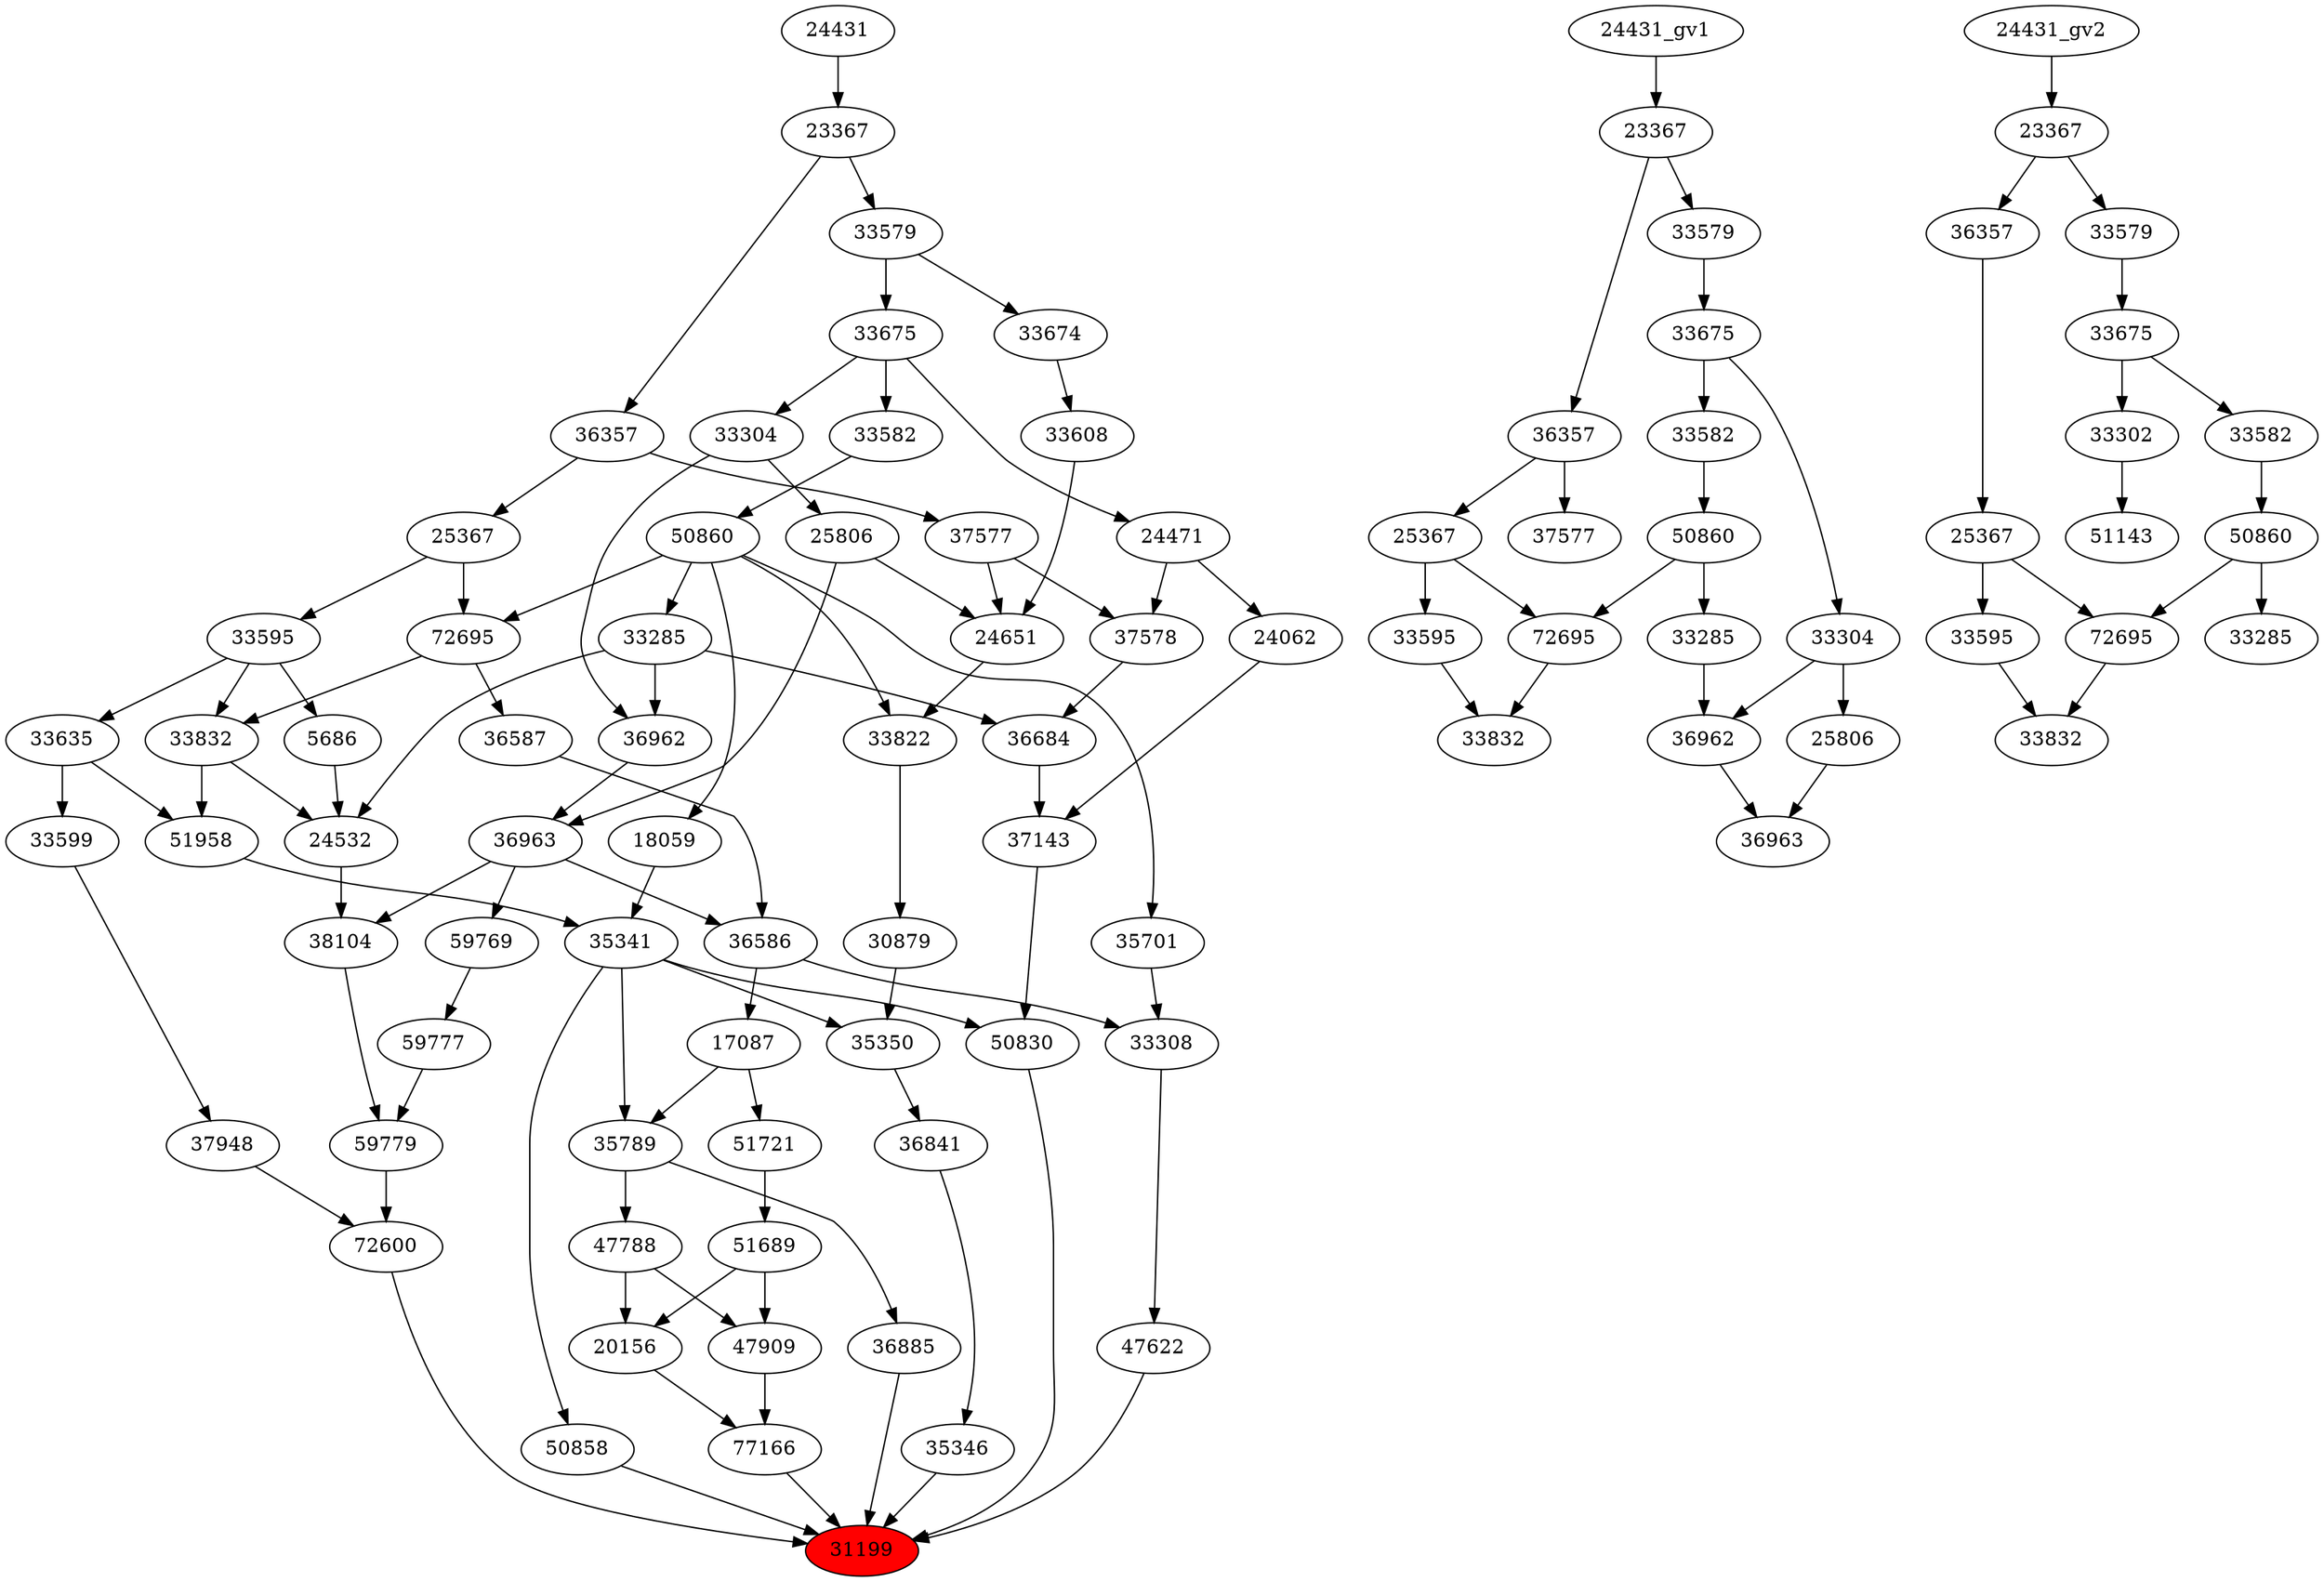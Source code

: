 strict digraph root {
	node [label="\N"];
	{
		node [fillcolor="",
			label="\N",
			style=""
		];
		31199		 [fillcolor=red,
			label=31199,
			style=filled];
		50858		 [label=50858];
		50858 -> 31199;
		35346		 [label=35346];
		35346 -> 31199;
		50830		 [label=50830];
		50830 -> 31199;
		36885		 [label=36885];
		36885 -> 31199;
		47622		 [label=47622];
		47622 -> 31199;
		72600		 [label=72600];
		72600 -> 31199;
		77166		 [label=77166];
		77166 -> 31199;
		35341		 [label=35341];
		35341 -> 50858;
		35341 -> 50830;
		35789		 [label=35789];
		35341 -> 35789;
		35350		 [label=35350];
		35341 -> 35350;
		36841		 [label=36841];
		36841 -> 35346;
		37143		 [label=37143];
		37143 -> 50830;
		35789 -> 36885;
		47788		 [label=47788];
		35789 -> 47788;
		33308		 [label=33308];
		33308 -> 47622;
		59779		 [label=59779];
		59779 -> 72600;
		37948		 [label=37948];
		37948 -> 72600;
		20156		 [label=20156];
		20156 -> 77166;
		47909		 [label=47909];
		47909 -> 77166;
		51958		 [label=51958];
		51958 -> 35341;
		18059		 [label=18059];
		18059 -> 35341;
		35350 -> 36841;
		36684		 [label=36684];
		36684 -> 37143;
		24062		 [label=24062];
		24062 -> 37143;
		17087		 [label=17087];
		17087 -> 35789;
		51721		 [label=51721];
		17087 -> 51721;
		36586		 [label=36586];
		36586 -> 33308;
		36586 -> 17087;
		35701		 [label=35701];
		35701 -> 33308;
		59777		 [label=59777];
		59777 -> 59779;
		38104		 [label=38104];
		38104 -> 59779;
		33599		 [label=33599];
		33599 -> 37948;
		47788 -> 20156;
		47788 -> 47909;
		51689		 [label=51689];
		51689 -> 20156;
		51689 -> 47909;
		33832		 [label=33832];
		33832 -> 51958;
		24532		 [label=24532];
		33832 -> 24532;
		33635		 [label=33635];
		33635 -> 51958;
		33635 -> 33599;
		50860		 [label=50860];
		50860 -> 18059;
		50860 -> 35701;
		33285		 [label=33285];
		50860 -> 33285;
		72695		 [label=72695];
		50860 -> 72695;
		33822		 [label=33822];
		50860 -> 33822;
		30879		 [label=30879];
		30879 -> 35350;
		33285 -> 36684;
		33285 -> 24532;
		36962		 [label=36962];
		33285 -> 36962;
		37578		 [label=37578];
		37578 -> 36684;
		24471		 [label=24471];
		24471 -> 24062;
		24471 -> 37578;
		36587		 [label=36587];
		36587 -> 36586;
		36963		 [label=36963];
		36963 -> 36586;
		36963 -> 38104;
		59769		 [label=59769];
		36963 -> 59769;
		59769 -> 59777;
		24532 -> 38104;
		51721 -> 51689;
		72695 -> 33832;
		72695 -> 36587;
		33595		 [label=33595];
		33595 -> 33832;
		33595 -> 33635;
		5686		 [label=5686];
		33595 -> 5686;
		33582		 [label=33582];
		33582 -> 50860;
		33822 -> 30879;
		37577		 [label=37577];
		37577 -> 37578;
		24651		 [label=24651];
		37577 -> 24651;
		33675		 [label=33675];
		33675 -> 24471;
		33675 -> 33582;
		33304		 [label=33304];
		33675 -> 33304;
		36962 -> 36963;
		25806		 [label=25806];
		25806 -> 36963;
		25806 -> 24651;
		5686 -> 24532;
		25367		 [label=25367];
		25367 -> 72695;
		25367 -> 33595;
		24651 -> 33822;
		36357		 [label=36357];
		36357 -> 37577;
		36357 -> 25367;
		33579		 [label=33579];
		33579 -> 33675;
		33674		 [label=33674];
		33579 -> 33674;
		33304 -> 36962;
		33304 -> 25806;
		33608		 [label=33608];
		33608 -> 24651;
		23367		 [label=23367];
		23367 -> 36357;
		23367 -> 33579;
		33674 -> 33608;
		24431		 [label=24431];
		24431 -> 23367;
	}
	{
		node [label="\N"];
		"33832_gv1"		 [label=33832];
		"72695_gv1"		 [label=72695];
		"72695_gv1" -> "33832_gv1";
		"33595_gv1"		 [label=33595];
		"33595_gv1" -> "33832_gv1";
		"50860_gv1"		 [label=50860];
		"50860_gv1" -> "72695_gv1";
		"33285_gv1"		 [label=33285];
		"50860_gv1" -> "33285_gv1";
		"33582_gv1"		 [label=33582];
		"33582_gv1" -> "50860_gv1";
		"36962_gv1"		 [label=36962];
		"33285_gv1" -> "36962_gv1";
		"36963_gv1"		 [label=36963];
		"36962_gv1" -> "36963_gv1";
		"25806_gv1"		 [label=25806];
		"25806_gv1" -> "36963_gv1";
		"25367_gv1"		 [label=25367];
		"25367_gv1" -> "72695_gv1";
		"25367_gv1" -> "33595_gv1";
		"33675_gv1"		 [label=33675];
		"33675_gv1" -> "33582_gv1";
		"33304_gv1"		 [label=33304];
		"33675_gv1" -> "33304_gv1";
		"37577_gv1"		 [label=37577];
		"36357_gv1"		 [label=36357];
		"36357_gv1" -> "25367_gv1";
		"36357_gv1" -> "37577_gv1";
		"33579_gv1"		 [label=33579];
		"33579_gv1" -> "33675_gv1";
		"33304_gv1" -> "36962_gv1";
		"33304_gv1" -> "25806_gv1";
		"23367_gv1"		 [label=23367];
		"23367_gv1" -> "36357_gv1";
		"23367_gv1" -> "33579_gv1";
		"24431_gv1" -> "23367_gv1";
	}
	{
		node [label="\N"];
		"33285_gv2"		 [label=33285];
		"50860_gv2"		 [label=50860];
		"50860_gv2" -> "33285_gv2";
		"72695_gv2"		 [label=72695];
		"50860_gv2" -> "72695_gv2";
		"33832_gv2"		 [label=33832];
		"72695_gv2" -> "33832_gv2";
		"33595_gv2"		 [label=33595];
		"33595_gv2" -> "33832_gv2";
		51143		 [label=51143];
		33302		 [label=33302];
		33302 -> 51143;
		"33582_gv2"		 [label=33582];
		"33582_gv2" -> "50860_gv2";
		"25367_gv2"		 [label=25367];
		"25367_gv2" -> "72695_gv2";
		"25367_gv2" -> "33595_gv2";
		"33675_gv2"		 [label=33675];
		"33675_gv2" -> 33302;
		"33675_gv2" -> "33582_gv2";
		"36357_gv2"		 [label=36357];
		"36357_gv2" -> "25367_gv2";
		"33579_gv2"		 [label=33579];
		"33579_gv2" -> "33675_gv2";
		"23367_gv2"		 [label=23367];
		"23367_gv2" -> "36357_gv2";
		"23367_gv2" -> "33579_gv2";
		"24431_gv2" -> "23367_gv2";
	}
}
